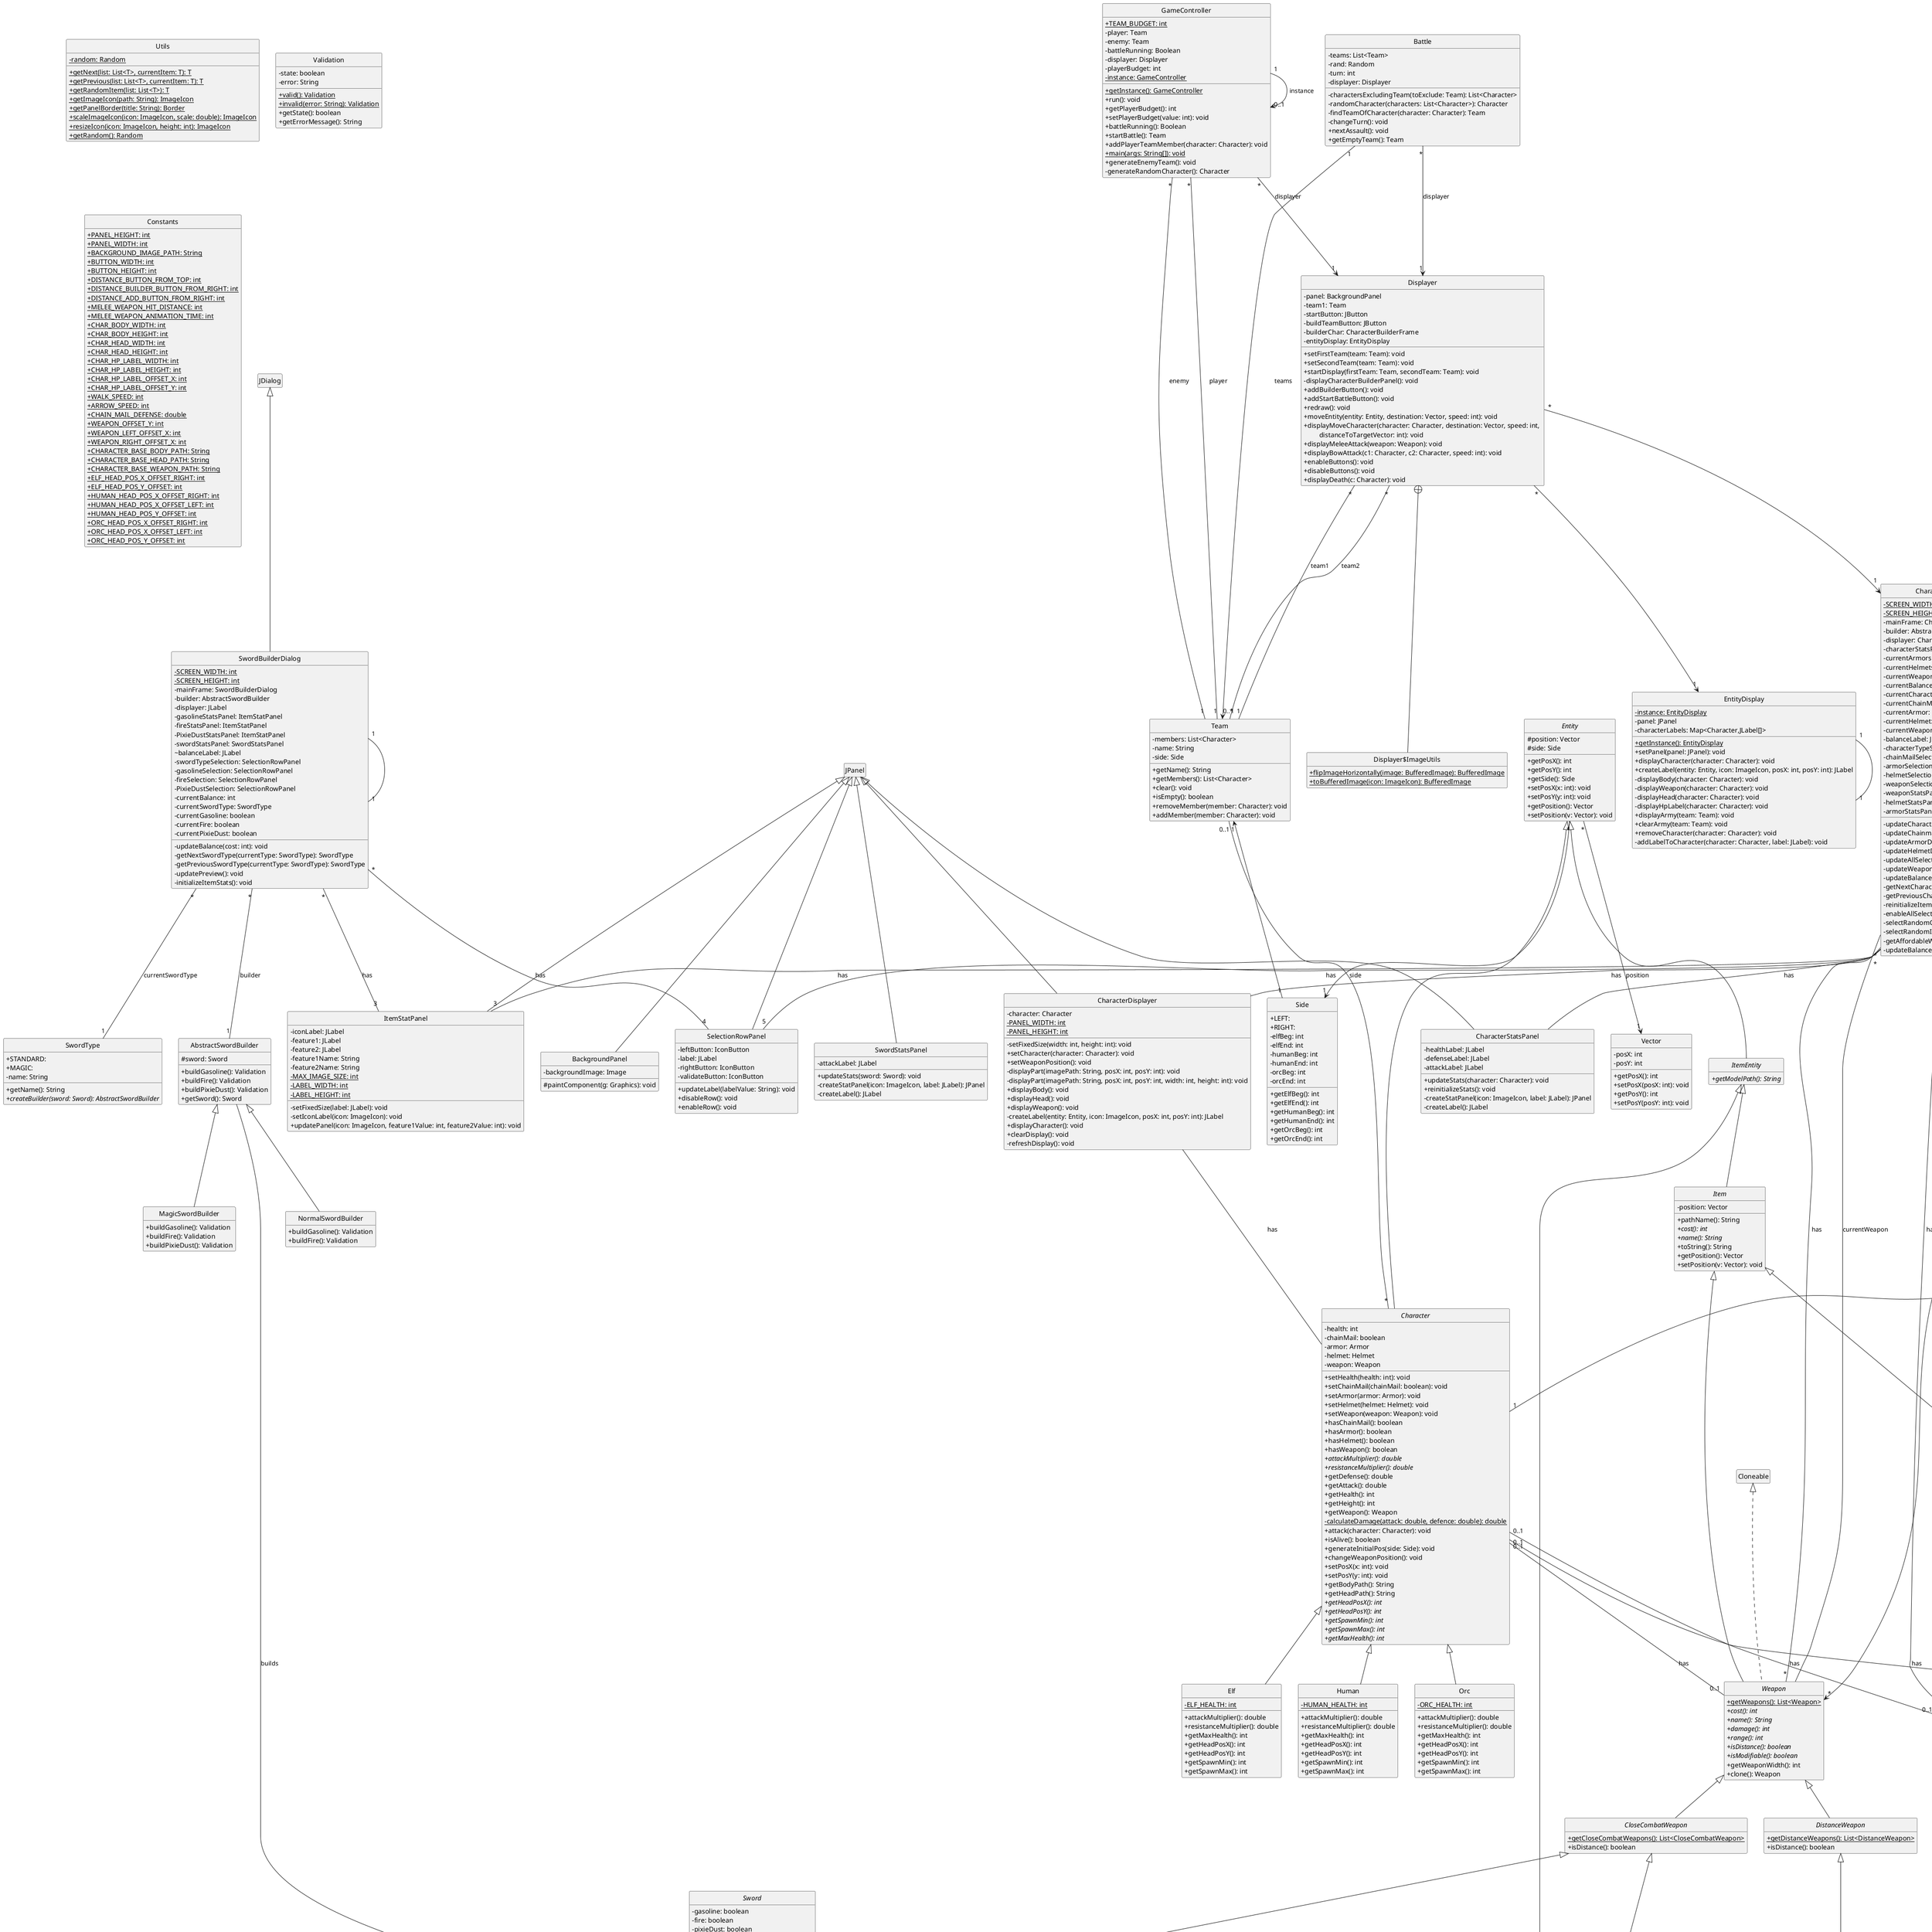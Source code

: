 @startuml

' STATIC
' Generated by CTP - https://github.com/samuelroland/ctp

' Style
hide empty members
hide circle
skinparam classAttributeIconSize 0

' Additions

' REMOVE

' ENDSTATIC

class AbstractSwordBuilder {
	# sword: Sword
	+ buildGasoline(): Validation
	+ buildFire(): Validation
	+ buildPixieDust(): Validation
	+ getSword(): Sword
}


class GoldenSpear {
	+ cost(): int
	+ name(): String
	+ damage(): int
	+ getModelPath(): String
}

class CharacterStatsPanel {
	- healthLabel: JLabel
	- defenseLabel: JLabel
	- attackLabel: JLabel
	+ updateStats(character: Character): void
	+ reinitializeStats(): void
	- createStatPanel(icon: ImageIcon, label: JLabel): JPanel
	- createLabel(): JLabel
}


class Vector {
	- posX: int
	- posY: int
	+ getPosX(): int
	+ setPosX(posX: int): void
	+ getPosY(): int
	+ setPosY(posY: int): void
}


class Utils {
	- {static} random: Random
	+ {static} getNext(list: List<T>, currentItem: T): T
	+ {static} getPrevious(list: List<T>, currentItem: T): T
	+ {static} getRandomItem(list: List<T>): T
	+ {static} getImageIcon(path: String): ImageIcon
	+ {static} getPanelBorder(title: String): Border
	+ {static} scaleImageIcon(icon: ImageIcon, scale: double): ImageIcon
	+ {static} resizeIcon(icon: ImageIcon, height: int): ImageIcon
	+ {static} getRandom(): Random
}


class IronHelmet {
	+ cost(): int
	+ name(): String
	+ resistance(): int
	+ getModelPath(): String
}

abstract class Character {
	- health: int
	- chainMail: boolean
	- armor: Armor
	- helmet: Helmet
	- weapon: Weapon
	+ setHealth(health: int): void
	+ setChainMail(chainMail: boolean): void
	+ setArmor(armor: Armor): void
	+ setHelmet(helmet: Helmet): void
	+ setWeapon(weapon: Weapon): void
	+ hasChainMail(): boolean
	+ hasArmor(): boolean
	+ hasHelmet(): boolean
	+ hasWeapon(): boolean
	+ {abstract}attackMultiplier(): double
	+ {abstract}resistanceMultiplier(): double
	+ getDefense(): double
	+ getAttack(): double
	+ getHealth(): int
	+ getHeight(): int
	+ getWeapon(): Weapon
	- {static} calculateDamage(attack: double, defence: double): double
	+ attack(character: Character): void
	+ isAlive(): boolean
	+ generateInitialPos(side: Side): void
	+ changeWeaponPosition(): void
	+ setPosX(x: int): void
	+ setPosY(y: int): void
	+ getBodyPath(): String
	+ getHeadPath(): String
	+ {abstract}getHeadPosX(): int
	+ {abstract}getHeadPosY(): int
	+ {abstract}getSpawnMin(): int
	+ {abstract}getSpawnMax(): int
	+ {abstract}getMaxHealth(): int
}


class GoldenHelmet {
	+ cost(): int
	+ name(): String
	+ resistance(): int
	+ getModelPath(): String
}

class HumanBuilder {
	+ buildChainMail(): Validation
	+ buildArmor(armor: Armor): Validation
	+ buildHelmet(helmet: Helmet): Validation
	+ buildWeapon(weapon: Weapon): Validation
	+ newCharacter(): void
}

class WoodenSword {
	+ baseCost(): int
	+ name(): String
	+ baseDamage(): int
	+ getModelPath(): String
}

enum CharacterType {
	+ ELF:
	+ HUMAN:
	+ ORC:
	- name: String
	- builder: AbstractCharacterBuilder
	- weapons: List<Weapon>
	- helmets: List<Helmet>
	- armors: List<Armor>
	+ getName(): String
	+ getCharacterBuilder(): AbstractCharacterBuilder
	+ getCharacterWeapons(): List<Weapon>
	+ getCharacterHelmets(): List<Helmet>
	+ getCharacterArmors(): List<Armor>
}


class GameController {
	+ {static} TEAM_BUDGET: int
	- player: Team
	- enemy: Team
	- battleRunning: Boolean
	- displayer: Displayer
	- playerBudget: int
	- {static} instance: GameController
	+ {static} getInstance(): GameController
	+ run(): void
	+ getPlayerBudget(): int
	+ setPlayerBudget(value: int): void
	+ battleRunning(): Boolean
	+ startBattle(): Team
	+ addPlayerTeamMember(character: Character): void
	+ {static} main(args: String[]): void
	+ generateEnemyTeam(): void
	- generateRandomCharacter(): Character
}


class JeweledBow {
	+ cost(): int
	+ name(): String
	+ damage(): int
	+ getModelPath(): String
}

abstract class Spear {
	- {static} SPEARS: List<Spear>
	+ {static} getSpears(): List<Spear>
	+ range(): int
	+ isModifiable(): boolean
}


abstract class Helmet {
	- {static} HELMETS: List<Helmet>
	+ {static} getHelmets(): List<Helmet>
}


class Validation {
	- state: boolean
	- error: String
	+ {static} valid(): Validation
	+ {static} invalid(error: String): Validation
	+ getState(): boolean
	+ getErrorMessage(): String
}


class IronSword {
	+ baseCost(): int
	+ name(): String
	+ baseDamage(): int
	+ getModelPath(): String
}

class Constants {
	+ {static} PANEL_HEIGHT: int
	+ {static} PANEL_WIDTH: int
	+ {static} BACKGROUND_IMAGE_PATH: String
	+ {static} BUTTON_WIDTH: int
	+ {static} BUTTON_HEIGHT: int
	+ {static} DISTANCE_BUTTON_FROM_TOP: int
	+ {static} DISTANCE_BUILDER_BUTTON_FROM_RIGHT: int
	+ {static} DISTANCE_ADD_BUTTON_FROM_RIGHT: int
	+ {static} MELEE_WEAPON_HIT_DISTANCE: int
	+ {static} MELEE_WEAPON_ANIMATION_TIME: int
	+ {static} CHAR_BODY_WIDTH: int
	+ {static} CHAR_BODY_HEIGHT: int
	+ {static} CHAR_HEAD_WIDTH: int
	+ {static} CHAR_HEAD_HEIGHT: int
	+ {static} CHAR_HP_LABEL_WIDTH: int
	+ {static} CHAR_HP_LABEL_HEIGHT: int
	+ {static} CHAR_HP_LABEL_OFFSET_X: int
	+ {static} CHAR_HP_LABEL_OFFSET_Y: int
	+ {static} WALK_SPEED: int
	+ {static} ARROW_SPEED: int
	+ {static} CHAIN_MAIL_DEFENSE: double
	+ {static} WEAPON_OFFSET_Y: int
	+ {static} WEAPON_LEFT_OFFSET_X: int
	+ {static} WEAPON_RIGHT_OFFSET_X: int
	+ {static} CHARACTER_BASE_BODY_PATH: String
	+ {static} CHARACTER_BASE_HEAD_PATH: String
	+ {static} CHARACTER_BASE_WEAPON_PATH: String
	+ {static} ELF_HEAD_POS_X_OFFSET_RIGHT: int
	+ {static} ELF_HEAD_POS_Y_OFFSET: int
	+ {static} HUMAN_HEAD_POS_X_OFFSET_RIGHT: int
	+ {static} HUMAN_HEAD_POS_X_OFFSET_LEFT: int
	+ {static} HUMAN_HEAD_POS_Y_OFFSET: int
	+ {static} ORC_HEAD_POS_X_OFFSET_RIGHT: int
	+ {static} ORC_HEAD_POS_X_OFFSET_LEFT: int
	+ {static} ORC_HEAD_POS_Y_OFFSET: int
}

class BasicBow {
	+ cost(): int
	+ name(): String
	+ damage(): int
	+ getModelPath(): String
}

class SwordStatsPanel {
	- attackLabel: JLabel
	+ updateStats(sword: Sword): void
	- createStatPanel(icon: ImageIcon, label: JLabel): JPanel
	- createLabel(): JLabel
}


class IronSpear {
	+ cost(): int
	+ name(): String
	+ damage(): int
	+ getModelPath(): String
}

class Team {
	- members: List<Character>
	- name: String
	- side: Side
	+ getName(): String
	+ getMembers(): List<Character>
	+ clear(): void
	+ isEmpty(): boolean
	+ removeMember(member: Character): void
	+ addMember(member: Character): void
}


class IconButton {
}
class EntityDisplay {
	- {static} instance: EntityDisplay
	- panel: JPanel
	- characterLabels: Map<Character,JLabel[]>
	+ {static} getInstance(): EntityDisplay
	+ setPanel(panel: JPanel): void
	+ displayCharacter(character: Character): void
	+ createLabel(entity: Entity, icon: ImageIcon, posX: int, posY: int): JLabel
	- displayBody(character: Character): void
	- displayWeapon(character: Character): void
	- displayHead(character: Character): void
	- displayHpLabel(character: Character): void
	+ displayArmy(team: Team): void
	+ clearArmy(team: Team): void
	+ removeCharacter(character: Character): void
	- addLabelToCharacter(character: Character, label: JLabel): void
}


enum Side {
	+ LEFT:
	+ RIGHT:
	- elfBeg: int
	- elfEnd: int
	- humanBeg: int
	- humanEnd: int
	- orcBeg: int
	- orcEnd: int
	+ getElfBeg(): int
	+ getElfEnd(): int
	+ getHumanBeg(): int
	+ getHumanEnd(): int
	+ getOrcBeg(): int
	+ getOrcEnd(): int
}


class Battle {
	- teams: List<Team>
	- rand: Random
	- turn: int
	- displayer: Displayer
	- charactersExcludingTeam(toExclude: Team): List<Character>
	- randomCharacter(characters: List<Character>): Character
	- findTeamOfCharacter(character: Character): Team
	- changeTurn(): void
	+ nextAssault(): void
	+ getEmptyTeam(): Team
}


abstract class ItemEntity {
	+ {abstract}getModelPath(): String
}

abstract class Armor {
	- {static} ARMORS: List<Armor>
	+ {static} getArmors(): List<Armor>
}


class IronArmor {
	+ cost(): int
	+ name(): String
	+ resistance(): int
	+ getModelPath(): String
}

abstract class Weapon {
	+ {static} getWeapons(): List<Weapon>
	+ {abstract}cost(): int
	+ {abstract}name(): String
	+ {abstract}damage(): int
	+ {abstract}range(): int
	+ {abstract}isDistance(): boolean
	+ {abstract}isModifiable(): boolean
	+ getWeaponWidth(): int
	+ clone(): Weapon
}

class ItemStatPanel {
	- iconLabel: JLabel
	- feature1: JLabel
	- feature2: JLabel
	- feature1Name: String
	- feature2Name: String
	- {static} MAX_IMAGE_SIZE: int
	- {static} LABEL_WIDTH: int
	- {static} LABEL_HEIGHT: int
	- setFixedSize(label: JLabel): void
	- setIconLabel(icon: ImageIcon): void
	+ updatePanel(icon: ImageIcon, feature1Value: int, feature2Value: int): void
}


class ForestBow {
	+ cost(): int
	+ name(): String
	+ damage(): int
	+ getModelPath(): String
}

class BackgroundPanel {
	- backgroundImage: Image
	# paintComponent(g: Graphics): void
}


class Displayer {
	- panel: BackgroundPanel
	- team1: Team
	- startButton: JButton
	- buildTeamButton: JButton
	- builderChar: CharacterBuilderFrame
	- entityDisplay: EntityDisplay
	+ setFirstTeam(team: Team): void
	+ setSecondTeam(team: Team): void
	+ startDisplay(firstTeam: Team, secondTeam: Team): void
	- displayCharacterBuilderPanel(): void
	+ addBuilderButton(): void
	+ addStartBattleButton(): void
	+ redraw(): void
	+ moveEntity(entity: Entity, destination: Vector, speed: int): void
	+ displayMoveCharacter(character: Character, destination: Vector, speed: int, \n\t distanceToTargetVector: int): void
	+ displayMeleeAttack(weapon: Weapon): void
	+ displayBowAttack(c1: Character, c2: Character, speed: int): void
	+ enableButtons(): void
	+ disableButtons(): void
	+ displayDeath(c: Character): void
}


class Displayer$ImageUtils {
	+ {static} flipImageHorizontally(image: BufferedImage): BufferedImage
	+ {static} toBufferedImage(icon: ImageIcon): BufferedImage
}

class CharacterBuilderFrame {
	- {static} SCREEN_WIDTH: int
	- {static} SCREEN_HEIGHT: int
	- mainFrame: CharacterBuilderFrame
	- builder: AbstractCharacterBuilder
	- displayer: CharacterDisplayer
	- characterStatsPanel: CharacterStatsPanel
	- currentArmorsList: List<Armor>
	- currentHelmetsList: List<Helmet>
	- currentWeaponsList: List<Weapon>
	- currentBalance: int
	- currentCharacterType: CharacterType
	- currentChainMail: boolean
	- currentArmor: Armor
	- currentHelmet: Helmet
	- currentWeapon: Weapon
	- balanceLabel: JLabel
	- characterTypeSelection: SelectionRowPanel
	- chainMailSelection: SelectionRowPanel
	- armorSelection: SelectionRowPanel
	- helmetSelection: SelectionRowPanel
	- weaponSelection: SelectionRowPanel
	- weaponStatsPanel: ItemStatPanel
	- helmetStatsPanel: ItemStatPanel
	- armorStatsPanel: ItemStatPanel
	- updateCharacterTypeDisplay(): void
	- updateChainmailDisplay(): void
	- updateArmorDisplay(): void
	- updateHelmetDisplay(): void
	- updateAllSelectionsDisplay(): void
	- updateWeaponDisplay(): void
	- updateBalanceDisplay(): void
	- getNextCharacterType(): CharacterType
	- getPreviousCharacterType(): CharacterType
	- reinitializeItemsLists(): void
	- enableAllSelections(): void
	- selectRandomCharacterType(): void
	- selectRandomItems(): void
	- getAffordableWeapon(): Weapon
	- updateBalance(cost: int): void
}


class Human {
	- {static} HUMAN_HEALTH: int
	+ attackMultiplier(): double
	+ resistanceMultiplier(): double
	+ getMaxHealth(): int
	+ getHeadPosX(): int
	+ getHeadPosY(): int
	+ getSpawnMin(): int
	+ getSpawnMax(): int
}


abstract class Item {
	- position: Vector
	+ pathName(): String
	+ {abstract}cost(): int
	+ {abstract}name(): String
	+ toString(): String
	+ getPosition(): Vector
	+ setPosition(v: Vector): void
}


class BronzeHelmet {
	+ cost(): int
	+ name(): String
	+ resistance(): int
	+ getModelPath(): String
}

abstract class DistanceWeapon {
	+ {static} getDistanceWeapons(): List<DistanceWeapon>
	+ isDistance(): boolean
}

class MagicSwordBuilder {
	+ buildGasoline(): Validation
	+ buildFire(): Validation
	+ buildPixieDust(): Validation
}

abstract class Bow {
	- {static} BOWS: List<Bow>
	- arrow: Arrow
	+ {static} getBows(): List<Bow>
	+ range(): int
	+ isModifiable(): boolean
	+ getArrow(): Arrow
	+ setArrow(a: Arrow): void
}


class SelectionRowPanel {
	- leftButton: IconButton
	- label: JLabel
	- rightButton: IconButton
	- validateButton: IconButton
	+ updateLabel(labelValue: String): void
	+ disableRow(): void
	+ enableRow(): void
}


class CharacterDisplayer {
	- character: Character
	- {static} PANEL_WIDTH: int
	- {static} PANEL_HEIGHT: int
	- setFixedSize(width: int, height: int): void
	+ setCharacter(character: Character): void
	+ setWeaponPosition(): void
	- displayPart(imagePath: String, posX: int, posY: int): void
	- displayPart(imagePath: String, posX: int, posY: int, width: int, height: int): void
	+ displayBody(): void
	+ displayHead(): void
	+ displayWeapon(): void
	- createLabel(entity: Entity, icon: ImageIcon, posX: int, posY: int): JLabel
	+ displayCharacter(): void
	+ clearDisplay(): void
	- refreshDisplay(): void
}


class FitIconButton {
	- setButtonSize(icon: ImageIcon): void
}

abstract class Sword {
	- gasoline: boolean
	- fire: boolean
	- pixieDust: boolean
	- {static} SWORDS: List<Sword>
	+ setGasoline(gasoline: boolean): void
	+ setFire(fire: boolean): void
	+ setPixieDust(pixieDust: boolean): void
	+ hasGasoline(): boolean
	+ hasFire(): boolean
	+ hasPixieDust(): boolean
	+ {static} getSwords(): List<Sword>
	+ range(): int
	+ isModifiable(): boolean
	+ gasolineCost(): int
	+ fireCost(): int
	+ pixieDustCost(): int
	+ gasolineBoost(): int
	+ fireBoost(): int
	+ pixieDustBoost(): int
	+ damage(): int
	+ cost(): int
	+ {abstract}baseCost(): int
	# {abstract}baseDamage(): int
	+ reset(): void
	+ pathName(): String
}


enum SwordType {
	+ STANDARD:
	+ MAGIC:
	- name: String
	+ getName(): String
	+ {abstract}createBuilder(sword: Sword): AbstractSwordBuilder
}


class NormalSwordBuilder {
	+ buildGasoline(): Validation
	+ buildFire(): Validation
}

class SwordBuilderDialog {
	- {static} SCREEN_WIDTH: int
	- {static} SCREEN_HEIGHT: int
	- mainFrame: SwordBuilderDialog
	- builder: AbstractSwordBuilder
	- displayer: JLabel
	- gasolineStatsPanel: ItemStatPanel
	- fireStatsPanel: ItemStatPanel
	- PixieDustStatsPanel: ItemStatPanel
	- swordStatsPanel: SwordStatsPanel
	~ balanceLabel: JLabel
	- swordTypeSelection: SelectionRowPanel
	- gasolineSelection: SelectionRowPanel
	- fireSelection: SelectionRowPanel
	- PixieDustSelection: SelectionRowPanel
	- currentBalance: int
	- currentSwordType: SwordType
	- currentGasoline: boolean
	- currentFire: boolean
	- currentPixieDust: boolean
	- updateBalance(cost: int): void
	- getNextSwordType(currentType: SwordType): SwordType
	- getPreviousSwordType(currentType: SwordType): SwordType
	- updatePreview(): void
	- initializeItemStats(): void
}


class GoldenArmor {
	+ cost(): int
	+ name(): String
	+ resistance(): int
	+ getModelPath(): String
}

class ElfBuilder {
	+ buildArmor(armor: Armor): Validation
	+ buildHelmet(helmet: Helmet): Validation
	+ buildWeapon(weapon: Weapon): Validation
	+ newCharacter(): void
}

class GoldenSword {
	+ baseCost(): int
	+ name(): String
	+ baseDamage(): int
	+ getModelPath(): String
}

class BronzeArmor {
	+ cost(): int
	+ name(): String
	+ resistance(): int
	+ getModelPath(): String
}

abstract class AbstractCharacterBuilder {
	# character: Character
	+ buildChainMail(): Validation
	+ buildArmor(armor: Armor): Validation
	+ buildHelmet(helmet: Helmet): Validation
	+ buildWeapon(weapon: Weapon): Validation
	+ getCharacter(): Character
	+ {abstract}newCharacter(): void
}


class Orc {
	- {static} ORC_HEALTH: int
	+ attackMultiplier(): double
	+ resistanceMultiplier(): double
	+ getMaxHealth(): int
	+ getHeadPosX(): int
	+ getHeadPosY(): int
	+ getSpawnMin(): int
	+ getSpawnMax(): int
}


abstract class ResistanceItem {
	+ {abstract}resistance(): int
}

abstract class CloseCombatWeapon {
	+ {static} getCloseCombatWeapons(): List<CloseCombatWeapon>
	+ isDistance(): boolean
}

abstract class Entity {
	# position: Vector
	# side: Side
	+ getPosX(): int
	+ getPosY(): int
	+ getSide(): Side
	+ setPosX(x: int): void
	+ setPosY(y: int): void
	+ getPosition(): Vector
	+ setPosition(v: Vector): void
}


class OrcBuilder {
	+ buildChainMail(): Validation
	+ buildArmor(armor: Armor): Validation
	+ buildHelmet(helmet: Helmet): Validation
	+ buildWeapon(weapon: Weapon): Validation
	+ newCharacter(): void
}

class Elf {
	- {static} ELF_HEALTH: int
	+ attackMultiplier(): double
	+ resistanceMultiplier(): double
	+ getMaxHealth(): int
	+ getHeadPosX(): int
	+ getHeadPosY(): int
	+ getSpawnMin(): int
	+ getSpawnMax(): int
}


class Arrow {
	+ getModelPath(): String
}

class WoodenSpear {
	+ cost(): int
	+ name(): String
	+ damage(): int
	+ getModelPath(): String
}



Spear <|-- GoldenSpear
JPanel <|-- CharacterStatsPanel
Helmet <|-- IronHelmet
Entity <|-- Character
Helmet <|-- GoldenHelmet
AbstractCharacterBuilder <|-- HumanBuilder
Sword <|-- WoodenSword
Bow <|-- JeweledBow
CloseCombatWeapon <|-- Spear
ResistanceItem <|-- Helmet
Sword <|-- IronSword
Bow <|-- BasicBow
JPanel <|-- SwordStatsPanel
Spear <|-- IronSpear
JButton <|-- IconButton
Entity <|-- ItemEntity
ResistanceItem <|-- Armor
Armor <|-- IronArmor
Cloneable <|.. Weapon
Item <|-- Weapon
JPanel <|-- ItemStatPanel
Bow <|-- ForestBow
JPanel <|-- BackgroundPanel
Displayer +-- Displayer$ImageUtils
JFrame <|-- CharacterBuilderFrame
Character <|-- Human
ItemEntity <|-- Item
Helmet <|-- BronzeHelmet
Weapon <|-- DistanceWeapon
AbstractSwordBuilder <|-- MagicSwordBuilder
DistanceWeapon <|-- Bow
JPanel <|-- SelectionRowPanel
JPanel <|-- CharacterDisplayer
JButton <|-- FitIconButton
CloseCombatWeapon <|-- Sword
AbstractSwordBuilder <|-- NormalSwordBuilder
JDialog <|-- SwordBuilderDialog
Armor <|-- GoldenArmor
AbstractCharacterBuilder <|-- ElfBuilder
Sword <|-- GoldenSword
Armor <|-- BronzeArmor
Character <|-- Orc
Item <|-- ResistanceItem
Weapon <|-- CloseCombatWeapon
AbstractCharacterBuilder <|-- OrcBuilder
Character <|-- Elf
ItemEntity <|-- Arrow
Spear <|-- WoodenSpear


Team "0..1" -- "*" Character
Team "1" <-- "1" Side

GameController "*" -- "1" Team: player
GameController "*" -- "1" Team: enemy
GameController "*" --> "1" Displayer: displayer
GameController "1" --> "0..1" GameController: instance

EntityDisplay "1" -- "1" EntityDisplay

Entity "*" -->  "1" Vector: position
Entity "*" --> "1" Side: side

Displayer "*" -- "1" Team: team1
Displayer "*" -- "1" Team: team2
Displayer "*" --> "1" CharacterBuilderFrame
Displayer "*" --> "1" EntityDisplay

CharacterType "*" --> "1" AbstractCharacterBuilder: builder
CharacterType "*" --> "*" Weapon: weapons
CharacterType "*" --> "*" Helmet: helmets
CharacterType "*" --> "*" Armor: armors

Battle "1" --> "0..*" Team: teams
Battle "*" --> "1" Displayer: displayer

AbstractSwordBuilder -- Sword : builds
Bow -- Arrow : has

Character "0..1"-- "0..1" Armor : has
Character "0..1" -- "0..1" Helmet : has
Character "0..1" -- "0..1" Weapon : has

CharacterDisplayer -- Character : has

CharacterBuilderFrame -- CharacterDisplayer : has
CharacterBuilderFrame "*" --> "1" AbstractCharacterBuilder: builder
    CharacterBuilderFrame -- CharacterStatsPanel : has
    CharacterBuilderFrame -- "*" Armor : has
    CharacterBuilderFrame -- "*" Helmet : has
    CharacterBuilderFrame -- "*" Weapon : has
    CharacterBuilderFrame -- CharacterType : currentCharacterType
    CharacterBuilderFrame -- Armor : currentArmor
    CharacterBuilderFrame -- Helmet : currentHelmet
    CharacterBuilderFrame -- Weapon : currentWeapon
    CharacterBuilderFrame "*" -- "5" SelectionRowPanel : has
    CharacterBuilderFrame "*" -- "3" ItemStatPanel : has

    SwordBuilderDialog "*" -- "4" SelectionRowPanel : has
    SwordBuilderDialog "*" -- "3" ItemStatPanel : has

    SwordBuilderDialog "1" -- "1" SwordBuilderDialog
    SwordBuilderDialog "*" -- "1" AbstractSwordBuilder : builder
    SwordBuilderDialog "*" -- "1" SwordType: currentSwordType

    AbstractCharacterBuilder "*" -- "1" Character

@enduml
